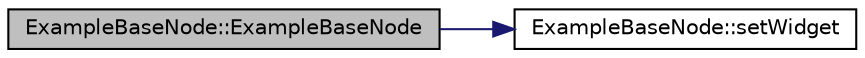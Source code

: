 digraph G
{
  edge [fontname="Helvetica",fontsize="10",labelfontname="Helvetica",labelfontsize="10"];
  node [fontname="Helvetica",fontsize="10",shape=record];
  rankdir="LR";
  Node1 [label="ExampleBaseNode::ExampleBaseNode",height=0.2,width=0.4,color="black", fillcolor="grey75", style="filled" fontcolor="black"];
  Node1 -> Node2 [color="midnightblue",fontsize="10",style="solid",fontname="Helvetica"];
  Node2 [label="ExampleBaseNode::setWidget",height=0.2,width=0.4,color="black", fillcolor="white", style="filled",URL="$class_example_base_node.html#aad6d094d22c5932539bb9ca771d43576"];
}
